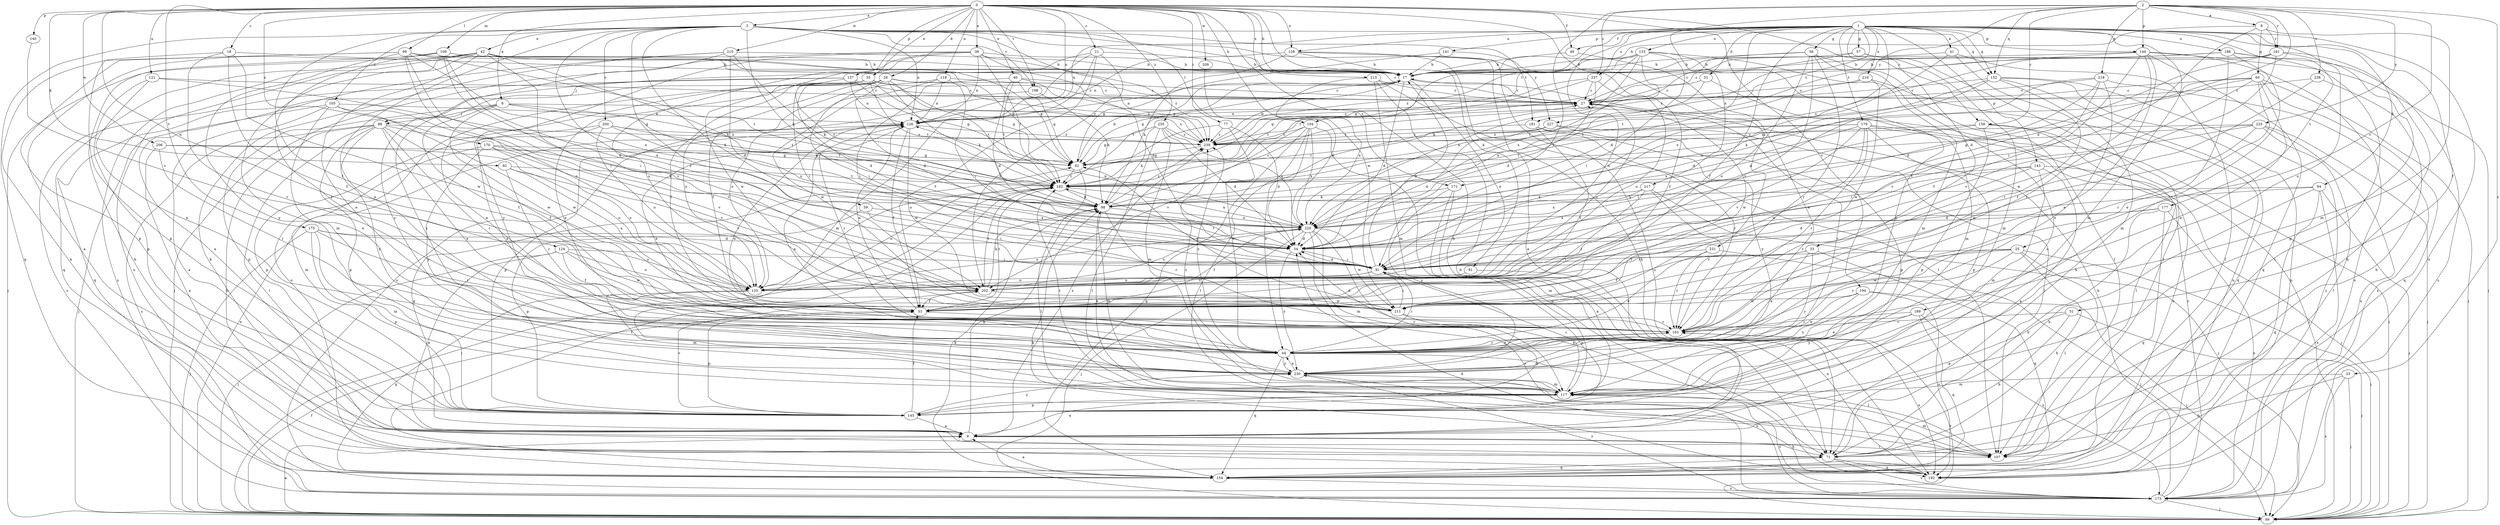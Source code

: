 strict digraph  {
0;
1;
2;
3;
6;
8;
9;
17;
18;
21;
23;
25;
27;
28;
31;
33;
34;
35;
38;
40;
41;
42;
44;
49;
51;
53;
56;
57;
59;
60;
62;
71;
77;
81;
88;
89;
91;
92;
94;
98;
99;
104;
105;
107;
109;
117;
118;
121;
124;
126;
128;
133;
135;
137;
140;
141;
143;
144;
145;
152;
154;
158;
161;
163;
170;
171;
173;
175;
177;
179;
181;
182;
186;
189;
192;
194;
198;
200;
202;
206;
209;
210;
211;
215;
216;
217;
218;
220;
225;
227;
230;
231;
235;
237;
238;
239;
0 -> 3  [label=a];
0 -> 6  [label=a];
0 -> 17  [label=b];
0 -> 18  [label=c];
0 -> 21  [label=c];
0 -> 28  [label=d];
0 -> 35  [label=e];
0 -> 38  [label=e];
0 -> 40  [label=e];
0 -> 49  [label=f];
0 -> 71  [label=h];
0 -> 77  [label=i];
0 -> 91  [label=k];
0 -> 92  [label=k];
0 -> 99  [label=l];
0 -> 109  [label=m];
0 -> 118  [label=n];
0 -> 121  [label=n];
0 -> 124  [label=n];
0 -> 126  [label=n];
0 -> 128  [label=o];
0 -> 137  [label=p];
0 -> 140  [label=p];
0 -> 158  [label=r];
0 -> 170  [label=s];
0 -> 175  [label=t];
0 -> 194  [label=v];
0 -> 198  [label=v];
0 -> 206  [label=w];
0 -> 209  [label=w];
0 -> 210  [label=w];
0 -> 211  [label=w];
0 -> 215  [label=x];
0 -> 231  [label=z];
0 -> 235  [label=z];
1 -> 31  [label=d];
1 -> 33  [label=d];
1 -> 34  [label=d];
1 -> 41  [label=e];
1 -> 49  [label=f];
1 -> 51  [label=f];
1 -> 53  [label=f];
1 -> 56  [label=g];
1 -> 57  [label=g];
1 -> 94  [label=k];
1 -> 104  [label=l];
1 -> 117  [label=m];
1 -> 126  [label=n];
1 -> 128  [label=o];
1 -> 133  [label=o];
1 -> 135  [label=o];
1 -> 141  [label=p];
1 -> 143  [label=p];
1 -> 144  [label=p];
1 -> 152  [label=q];
1 -> 171  [label=s];
1 -> 177  [label=t];
1 -> 179  [label=t];
1 -> 181  [label=t];
1 -> 186  [label=u];
1 -> 189  [label=u];
1 -> 192  [label=u];
1 -> 216  [label=x];
1 -> 237  [label=z];
2 -> 8  [label=a];
2 -> 23  [label=c];
2 -> 25  [label=c];
2 -> 34  [label=d];
2 -> 81  [label=i];
2 -> 144  [label=p];
2 -> 152  [label=q];
2 -> 158  [label=r];
2 -> 161  [label=r];
2 -> 217  [label=x];
2 -> 218  [label=x];
2 -> 225  [label=y];
2 -> 227  [label=y];
2 -> 237  [label=z];
2 -> 238  [label=z];
3 -> 17  [label=b];
3 -> 34  [label=d];
3 -> 42  [label=e];
3 -> 44  [label=e];
3 -> 53  [label=f];
3 -> 59  [label=g];
3 -> 98  [label=k];
3 -> 104  [label=l];
3 -> 105  [label=l];
3 -> 126  [label=n];
3 -> 152  [label=q];
3 -> 154  [label=q];
3 -> 171  [label=s];
3 -> 181  [label=t];
3 -> 198  [label=v];
3 -> 200  [label=v];
3 -> 202  [label=v];
3 -> 227  [label=y];
6 -> 53  [label=f];
6 -> 88  [label=j];
6 -> 98  [label=k];
6 -> 145  [label=p];
6 -> 182  [label=t];
6 -> 211  [label=w];
6 -> 239  [label=z];
8 -> 17  [label=b];
8 -> 60  [label=g];
8 -> 81  [label=i];
8 -> 117  [label=m];
8 -> 161  [label=r];
9 -> 62  [label=g];
9 -> 71  [label=h];
9 -> 98  [label=k];
9 -> 107  [label=l];
9 -> 239  [label=z];
17 -> 27  [label=c];
17 -> 34  [label=d];
17 -> 62  [label=g];
17 -> 126  [label=n];
17 -> 135  [label=o];
17 -> 182  [label=t];
18 -> 17  [label=b];
18 -> 53  [label=f];
18 -> 145  [label=p];
18 -> 163  [label=r];
18 -> 211  [label=w];
21 -> 17  [label=b];
21 -> 53  [label=f];
21 -> 88  [label=j];
21 -> 117  [label=m];
21 -> 173  [label=s];
21 -> 202  [label=v];
23 -> 71  [label=h];
23 -> 89  [label=j];
23 -> 117  [label=m];
23 -> 173  [label=s];
25 -> 53  [label=f];
25 -> 71  [label=h];
25 -> 81  [label=i];
25 -> 89  [label=j];
25 -> 107  [label=l];
25 -> 163  [label=r];
25 -> 211  [label=w];
27 -> 126  [label=n];
27 -> 211  [label=w];
28 -> 27  [label=c];
28 -> 34  [label=d];
28 -> 44  [label=e];
28 -> 53  [label=f];
28 -> 81  [label=i];
28 -> 98  [label=k];
28 -> 135  [label=o];
28 -> 182  [label=t];
28 -> 192  [label=u];
28 -> 239  [label=z];
31 -> 27  [label=c];
31 -> 117  [label=m];
31 -> 220  [label=x];
33 -> 44  [label=e];
33 -> 53  [label=f];
33 -> 81  [label=i];
33 -> 154  [label=q];
33 -> 230  [label=y];
34 -> 81  [label=i];
34 -> 230  [label=y];
35 -> 27  [label=c];
35 -> 34  [label=d];
35 -> 44  [label=e];
35 -> 62  [label=g];
35 -> 81  [label=i];
35 -> 182  [label=t];
35 -> 230  [label=y];
35 -> 239  [label=z];
38 -> 17  [label=b];
38 -> 34  [label=d];
38 -> 89  [label=j];
38 -> 126  [label=n];
38 -> 135  [label=o];
38 -> 182  [label=t];
38 -> 211  [label=w];
38 -> 230  [label=y];
38 -> 239  [label=z];
40 -> 27  [label=c];
40 -> 34  [label=d];
40 -> 62  [label=g];
40 -> 81  [label=i];
40 -> 182  [label=t];
40 -> 239  [label=z];
41 -> 17  [label=b];
41 -> 107  [label=l];
41 -> 163  [label=r];
41 -> 220  [label=x];
42 -> 17  [label=b];
42 -> 44  [label=e];
42 -> 62  [label=g];
42 -> 89  [label=j];
42 -> 98  [label=k];
42 -> 117  [label=m];
42 -> 154  [label=q];
42 -> 173  [label=s];
42 -> 192  [label=u];
42 -> 202  [label=v];
44 -> 81  [label=i];
44 -> 107  [label=l];
44 -> 126  [label=n];
44 -> 154  [label=q];
44 -> 163  [label=r];
44 -> 230  [label=y];
44 -> 239  [label=z];
49 -> 17  [label=b];
49 -> 44  [label=e];
51 -> 71  [label=h];
51 -> 89  [label=j];
51 -> 145  [label=p];
51 -> 163  [label=r];
53 -> 126  [label=n];
53 -> 145  [label=p];
53 -> 163  [label=r];
53 -> 182  [label=t];
56 -> 9  [label=a];
56 -> 17  [label=b];
56 -> 107  [label=l];
56 -> 135  [label=o];
56 -> 163  [label=r];
56 -> 202  [label=v];
56 -> 220  [label=x];
57 -> 17  [label=b];
57 -> 27  [label=c];
57 -> 107  [label=l];
57 -> 117  [label=m];
59 -> 81  [label=i];
59 -> 145  [label=p];
59 -> 220  [label=x];
60 -> 27  [label=c];
60 -> 44  [label=e];
60 -> 89  [label=j];
60 -> 98  [label=k];
60 -> 154  [label=q];
60 -> 163  [label=r];
60 -> 182  [label=t];
60 -> 202  [label=v];
62 -> 17  [label=b];
62 -> 107  [label=l];
62 -> 182  [label=t];
71 -> 154  [label=q];
71 -> 173  [label=s];
71 -> 192  [label=u];
77 -> 34  [label=d];
77 -> 44  [label=e];
77 -> 135  [label=o];
77 -> 239  [label=z];
81 -> 17  [label=b];
81 -> 34  [label=d];
81 -> 135  [label=o];
81 -> 145  [label=p];
81 -> 182  [label=t];
81 -> 202  [label=v];
88 -> 44  [label=e];
88 -> 53  [label=f];
88 -> 71  [label=h];
88 -> 107  [label=l];
88 -> 145  [label=p];
88 -> 163  [label=r];
88 -> 173  [label=s];
88 -> 202  [label=v];
88 -> 230  [label=y];
88 -> 239  [label=z];
89 -> 9  [label=a];
89 -> 53  [label=f];
89 -> 126  [label=n];
89 -> 163  [label=r];
89 -> 182  [label=t];
91 -> 135  [label=o];
91 -> 192  [label=u];
92 -> 135  [label=o];
92 -> 163  [label=r];
92 -> 182  [label=t];
92 -> 202  [label=v];
94 -> 34  [label=d];
94 -> 71  [label=h];
94 -> 89  [label=j];
94 -> 98  [label=k];
94 -> 154  [label=q];
94 -> 173  [label=s];
98 -> 27  [label=c];
98 -> 117  [label=m];
98 -> 163  [label=r];
98 -> 220  [label=x];
98 -> 239  [label=z];
99 -> 17  [label=b];
99 -> 27  [label=c];
99 -> 71  [label=h];
99 -> 81  [label=i];
99 -> 135  [label=o];
99 -> 145  [label=p];
99 -> 182  [label=t];
99 -> 220  [label=x];
99 -> 230  [label=y];
104 -> 44  [label=e];
104 -> 107  [label=l];
104 -> 154  [label=q];
104 -> 192  [label=u];
104 -> 202  [label=v];
104 -> 220  [label=x];
104 -> 239  [label=z];
105 -> 9  [label=a];
105 -> 44  [label=e];
105 -> 89  [label=j];
105 -> 126  [label=n];
105 -> 202  [label=v];
105 -> 211  [label=w];
107 -> 117  [label=m];
109 -> 9  [label=a];
109 -> 17  [label=b];
109 -> 34  [label=d];
109 -> 62  [label=g];
109 -> 71  [label=h];
109 -> 81  [label=i];
109 -> 163  [label=r];
117 -> 9  [label=a];
117 -> 81  [label=i];
117 -> 98  [label=k];
117 -> 145  [label=p];
117 -> 173  [label=s];
117 -> 182  [label=t];
117 -> 239  [label=z];
118 -> 27  [label=c];
118 -> 53  [label=f];
118 -> 81  [label=i];
118 -> 126  [label=n];
118 -> 135  [label=o];
121 -> 27  [label=c];
121 -> 44  [label=e];
121 -> 145  [label=p];
121 -> 220  [label=x];
124 -> 9  [label=a];
124 -> 53  [label=f];
124 -> 81  [label=i];
124 -> 89  [label=j];
124 -> 135  [label=o];
124 -> 211  [label=w];
126 -> 27  [label=c];
126 -> 44  [label=e];
126 -> 53  [label=f];
126 -> 145  [label=p];
126 -> 163  [label=r];
126 -> 211  [label=w];
126 -> 239  [label=z];
128 -> 9  [label=a];
128 -> 17  [label=b];
128 -> 71  [label=h];
128 -> 98  [label=k];
128 -> 126  [label=n];
128 -> 192  [label=u];
133 -> 17  [label=b];
133 -> 62  [label=g];
133 -> 81  [label=i];
133 -> 98  [label=k];
133 -> 117  [label=m];
133 -> 182  [label=t];
133 -> 220  [label=x];
133 -> 230  [label=y];
133 -> 239  [label=z];
135 -> 27  [label=c];
135 -> 117  [label=m];
135 -> 154  [label=q];
137 -> 27  [label=c];
137 -> 62  [label=g];
137 -> 126  [label=n];
137 -> 154  [label=q];
137 -> 173  [label=s];
137 -> 182  [label=t];
140 -> 202  [label=v];
141 -> 17  [label=b];
141 -> 53  [label=f];
141 -> 62  [label=g];
143 -> 9  [label=a];
143 -> 81  [label=i];
143 -> 89  [label=j];
143 -> 117  [label=m];
143 -> 163  [label=r];
143 -> 182  [label=t];
144 -> 17  [label=b];
144 -> 44  [label=e];
144 -> 53  [label=f];
144 -> 89  [label=j];
144 -> 154  [label=q];
144 -> 163  [label=r];
144 -> 173  [label=s];
144 -> 239  [label=z];
145 -> 9  [label=a];
145 -> 53  [label=f];
145 -> 202  [label=v];
145 -> 230  [label=y];
152 -> 27  [label=c];
152 -> 34  [label=d];
152 -> 71  [label=h];
152 -> 154  [label=q];
152 -> 173  [label=s];
152 -> 192  [label=u];
152 -> 220  [label=x];
154 -> 9  [label=a];
154 -> 98  [label=k];
154 -> 173  [label=s];
154 -> 182  [label=t];
158 -> 81  [label=i];
158 -> 89  [label=j];
158 -> 107  [label=l];
158 -> 145  [label=p];
158 -> 239  [label=z];
161 -> 17  [label=b];
161 -> 34  [label=d];
161 -> 71  [label=h];
161 -> 145  [label=p];
161 -> 182  [label=t];
161 -> 211  [label=w];
163 -> 34  [label=d];
163 -> 44  [label=e];
163 -> 192  [label=u];
170 -> 62  [label=g];
170 -> 98  [label=k];
170 -> 117  [label=m];
170 -> 135  [label=o];
170 -> 202  [label=v];
170 -> 230  [label=y];
171 -> 9  [label=a];
171 -> 98  [label=k];
171 -> 117  [label=m];
171 -> 230  [label=y];
173 -> 17  [label=b];
173 -> 27  [label=c];
173 -> 34  [label=d];
173 -> 89  [label=j];
173 -> 230  [label=y];
175 -> 34  [label=d];
175 -> 89  [label=j];
175 -> 117  [label=m];
175 -> 135  [label=o];
175 -> 145  [label=p];
175 -> 163  [label=r];
177 -> 34  [label=d];
177 -> 71  [label=h];
177 -> 154  [label=q];
177 -> 173  [label=s];
177 -> 220  [label=x];
179 -> 89  [label=j];
179 -> 145  [label=p];
179 -> 163  [label=r];
179 -> 182  [label=t];
179 -> 192  [label=u];
179 -> 202  [label=v];
179 -> 211  [label=w];
179 -> 220  [label=x];
179 -> 239  [label=z];
181 -> 53  [label=f];
181 -> 163  [label=r];
181 -> 230  [label=y];
181 -> 239  [label=z];
182 -> 98  [label=k];
182 -> 135  [label=o];
182 -> 220  [label=x];
186 -> 17  [label=b];
186 -> 27  [label=c];
186 -> 44  [label=e];
186 -> 107  [label=l];
186 -> 117  [label=m];
186 -> 173  [label=s];
189 -> 44  [label=e];
189 -> 154  [label=q];
189 -> 163  [label=r];
189 -> 173  [label=s];
189 -> 230  [label=y];
192 -> 98  [label=k];
194 -> 44  [label=e];
194 -> 89  [label=j];
194 -> 192  [label=u];
194 -> 211  [label=w];
194 -> 230  [label=y];
198 -> 98  [label=k];
198 -> 211  [label=w];
200 -> 44  [label=e];
200 -> 135  [label=o];
200 -> 145  [label=p];
200 -> 182  [label=t];
200 -> 220  [label=x];
200 -> 239  [label=z];
202 -> 53  [label=f];
202 -> 98  [label=k];
202 -> 182  [label=t];
202 -> 211  [label=w];
202 -> 220  [label=x];
206 -> 9  [label=a];
206 -> 62  [label=g];
206 -> 135  [label=o];
206 -> 163  [label=r];
209 -> 34  [label=d];
210 -> 9  [label=a];
210 -> 17  [label=b];
210 -> 34  [label=d];
210 -> 71  [label=h];
210 -> 98  [label=k];
210 -> 230  [label=y];
211 -> 62  [label=g];
211 -> 81  [label=i];
211 -> 145  [label=p];
211 -> 163  [label=r];
215 -> 27  [label=c];
215 -> 71  [label=h];
215 -> 107  [label=l];
215 -> 117  [label=m];
215 -> 220  [label=x];
216 -> 27  [label=c];
216 -> 182  [label=t];
216 -> 192  [label=u];
216 -> 211  [label=w];
217 -> 53  [label=f];
217 -> 89  [label=j];
217 -> 98  [label=k];
217 -> 163  [label=r];
217 -> 220  [label=x];
218 -> 27  [label=c];
218 -> 34  [label=d];
218 -> 44  [label=e];
218 -> 81  [label=i];
218 -> 173  [label=s];
218 -> 202  [label=v];
220 -> 34  [label=d];
220 -> 53  [label=f];
220 -> 71  [label=h];
220 -> 89  [label=j];
220 -> 117  [label=m];
220 -> 126  [label=n];
220 -> 135  [label=o];
220 -> 173  [label=s];
220 -> 211  [label=w];
225 -> 62  [label=g];
225 -> 81  [label=i];
225 -> 89  [label=j];
225 -> 107  [label=l];
225 -> 192  [label=u];
225 -> 211  [label=w];
225 -> 239  [label=z];
227 -> 34  [label=d];
227 -> 107  [label=l];
227 -> 145  [label=p];
227 -> 182  [label=t];
227 -> 239  [label=z];
230 -> 27  [label=c];
230 -> 44  [label=e];
230 -> 117  [label=m];
230 -> 126  [label=n];
230 -> 192  [label=u];
231 -> 44  [label=e];
231 -> 81  [label=i];
231 -> 89  [label=j];
231 -> 163  [label=r];
235 -> 34  [label=d];
235 -> 62  [label=g];
235 -> 98  [label=k];
235 -> 107  [label=l];
235 -> 117  [label=m];
235 -> 220  [label=x];
235 -> 239  [label=z];
237 -> 27  [label=c];
237 -> 34  [label=d];
237 -> 62  [label=g];
237 -> 135  [label=o];
237 -> 182  [label=t];
238 -> 27  [label=c];
238 -> 53  [label=f];
238 -> 71  [label=h];
239 -> 17  [label=b];
239 -> 62  [label=g];
}
